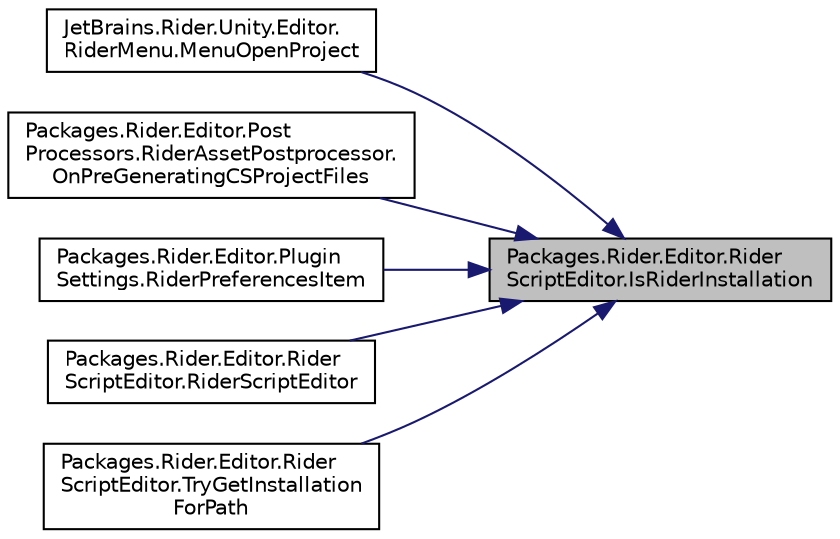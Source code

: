 digraph "Packages.Rider.Editor.RiderScriptEditor.IsRiderInstallation"
{
 // LATEX_PDF_SIZE
  edge [fontname="Helvetica",fontsize="10",labelfontname="Helvetica",labelfontsize="10"];
  node [fontname="Helvetica",fontsize="10",shape=record];
  rankdir="RL";
  Node1 [label="Packages.Rider.Editor.Rider\lScriptEditor.IsRiderInstallation",height=0.2,width=0.4,color="black", fillcolor="grey75", style="filled", fontcolor="black",tooltip=" "];
  Node1 -> Node2 [dir="back",color="midnightblue",fontsize="10",style="solid",fontname="Helvetica"];
  Node2 [label="JetBrains.Rider.Unity.Editor.\lRiderMenu.MenuOpenProject",height=0.2,width=0.4,color="black", fillcolor="white", style="filled",URL="$class_jet_brains_1_1_rider_1_1_unity_1_1_editor_1_1_rider_menu.html#abdc6f99c6d2b4ba78c91de50fc37c77c",tooltip=" "];
  Node1 -> Node3 [dir="back",color="midnightblue",fontsize="10",style="solid",fontname="Helvetica"];
  Node3 [label="Packages.Rider.Editor.Post\lProcessors.RiderAssetPostprocessor.\lOnPreGeneratingCSProjectFiles",height=0.2,width=0.4,color="black", fillcolor="white", style="filled",URL="$class_packages_1_1_rider_1_1_editor_1_1_post_processors_1_1_rider_asset_postprocessor.html#a6822b0cf9d1721f254946acf4478cfef",tooltip=" "];
  Node1 -> Node4 [dir="back",color="midnightblue",fontsize="10",style="solid",fontname="Helvetica"];
  Node4 [label="Packages.Rider.Editor.Plugin\lSettings.RiderPreferencesItem",height=0.2,width=0.4,color="black", fillcolor="white", style="filled",URL="$class_packages_1_1_rider_1_1_editor_1_1_plugin_settings.html#a4585cf2bb31beea990767818eac37b6e",tooltip="Preferences menu layout"];
  Node1 -> Node5 [dir="back",color="midnightblue",fontsize="10",style="solid",fontname="Helvetica"];
  Node5 [label="Packages.Rider.Editor.Rider\lScriptEditor.RiderScriptEditor",height=0.2,width=0.4,color="black", fillcolor="white", style="filled",URL="$class_packages_1_1_rider_1_1_editor_1_1_rider_script_editor.html#a4ee46a0bf8d504d483eda23803f08956",tooltip=" "];
  Node1 -> Node6 [dir="back",color="midnightblue",fontsize="10",style="solid",fontname="Helvetica"];
  Node6 [label="Packages.Rider.Editor.Rider\lScriptEditor.TryGetInstallation\lForPath",height=0.2,width=0.4,color="black", fillcolor="white", style="filled",URL="$class_packages_1_1_rider_1_1_editor_1_1_rider_script_editor.html#a95ae6ac6342a23b1ec07668b9ff1dabc",tooltip=" "];
}

